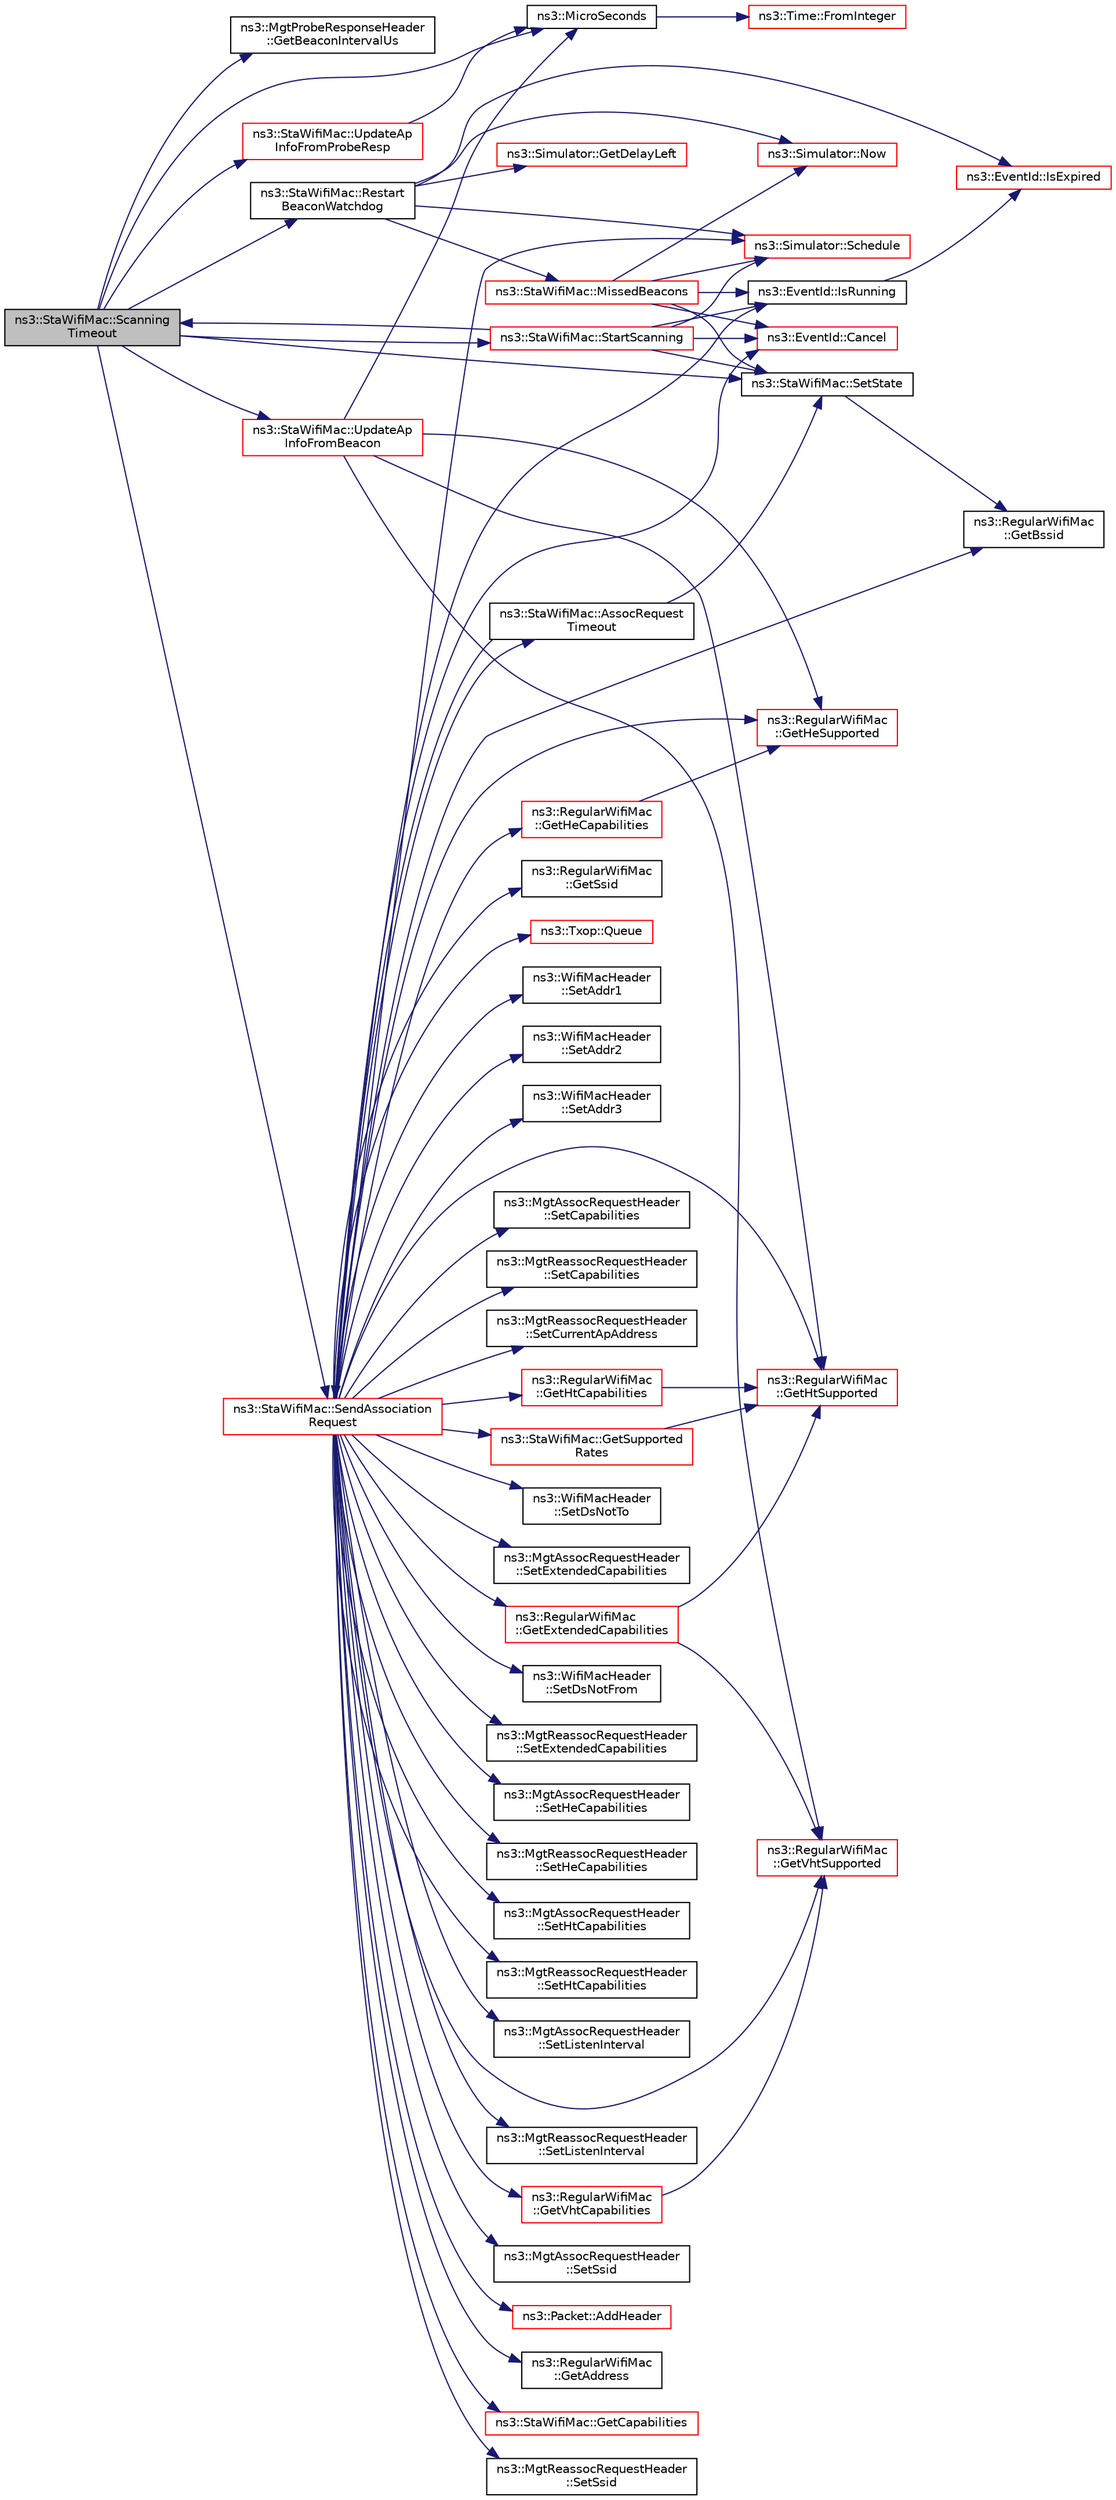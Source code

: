 digraph "ns3::StaWifiMac::ScanningTimeout"
{
 // LATEX_PDF_SIZE
  edge [fontname="Helvetica",fontsize="10",labelfontname="Helvetica",labelfontsize="10"];
  node [fontname="Helvetica",fontsize="10",shape=record];
  rankdir="LR";
  Node1 [label="ns3::StaWifiMac::Scanning\lTimeout",height=0.2,width=0.4,color="black", fillcolor="grey75", style="filled", fontcolor="black",tooltip="This method is called after wait beacon timeout or wait probe request timeout has occurred."];
  Node1 -> Node2 [color="midnightblue",fontsize="10",style="solid",fontname="Helvetica"];
  Node2 [label="ns3::MgtProbeResponseHeader\l::GetBeaconIntervalUs",height=0.2,width=0.4,color="black", fillcolor="white", style="filled",URL="$classns3_1_1_mgt_probe_response_header.html#ada0562154f9c328afd67b9071e1ac513",tooltip="Return the beacon interval in microseconds unit."];
  Node1 -> Node3 [color="midnightblue",fontsize="10",style="solid",fontname="Helvetica"];
  Node3 [label="ns3::MicroSeconds",height=0.2,width=0.4,color="black", fillcolor="white", style="filled",URL="$group__timecivil.html#ga17465a639c8d1464e76538afdd78a9f0",tooltip="Construct a Time in the indicated unit."];
  Node3 -> Node4 [color="midnightblue",fontsize="10",style="solid",fontname="Helvetica"];
  Node4 [label="ns3::Time::FromInteger",height=0.2,width=0.4,color="red", fillcolor="white", style="filled",URL="$classns3_1_1_time.html#a3e742c67b2764e75ff95f9b754d43fe9",tooltip="Create a Time equal to value in unit unit."];
  Node1 -> Node13 [color="midnightblue",fontsize="10",style="solid",fontname="Helvetica"];
  Node13 [label="ns3::StaWifiMac::Restart\lBeaconWatchdog",height=0.2,width=0.4,color="black", fillcolor="white", style="filled",URL="$classns3_1_1_sta_wifi_mac.html#a873848ee518a0190f8feb3551f3d5969",tooltip="Restarts the beacon timer."];
  Node13 -> Node14 [color="midnightblue",fontsize="10",style="solid",fontname="Helvetica"];
  Node14 [label="ns3::Simulator::GetDelayLeft",height=0.2,width=0.4,color="red", fillcolor="white", style="filled",URL="$classns3_1_1_simulator.html#af2c7b4285454aa5062bd2df2bb7a7ab9",tooltip="Get the remaining time until this event will execute."];
  Node13 -> Node67 [color="midnightblue",fontsize="10",style="solid",fontname="Helvetica"];
  Node67 [label="ns3::EventId::IsExpired",height=0.2,width=0.4,color="red", fillcolor="white", style="filled",URL="$classns3_1_1_event_id.html#acc25141054209b1a286a5471a51bd0c0",tooltip="This method is syntactic sugar for the ns3::Simulator::IsExpired method."];
  Node13 -> Node70 [color="midnightblue",fontsize="10",style="solid",fontname="Helvetica"];
  Node70 [label="ns3::StaWifiMac::MissedBeacons",height=0.2,width=0.4,color="red", fillcolor="white", style="filled",URL="$classns3_1_1_sta_wifi_mac.html#a973a8b9cda122dd3b22cda3c4073bcd1",tooltip="This method is called after we have not received a beacon from the AP."];
  Node70 -> Node71 [color="midnightblue",fontsize="10",style="solid",fontname="Helvetica"];
  Node71 [label="ns3::EventId::Cancel",height=0.2,width=0.4,color="red", fillcolor="white", style="filled",URL="$classns3_1_1_event_id.html#a993ae94e48e014e1afd47edb16db7a11",tooltip="This method is syntactic sugar for the ns3::Simulator::Cancel method."];
  Node70 -> Node74 [color="midnightblue",fontsize="10",style="solid",fontname="Helvetica"];
  Node74 [label="ns3::EventId::IsRunning",height=0.2,width=0.4,color="black", fillcolor="white", style="filled",URL="$classns3_1_1_event_id.html#a8b41e6f8c54db6bede8a7dcaf917074a",tooltip="This method is syntactic sugar for !IsExpired()."];
  Node74 -> Node67 [color="midnightblue",fontsize="10",style="solid",fontname="Helvetica"];
  Node70 -> Node53 [color="midnightblue",fontsize="10",style="solid",fontname="Helvetica"];
  Node53 [label="ns3::Simulator::Now",height=0.2,width=0.4,color="red", fillcolor="white", style="filled",URL="$classns3_1_1_simulator.html#ac3178fa975b419f7875e7105be122800",tooltip="Return the current simulation virtual time."];
  Node70 -> Node75 [color="midnightblue",fontsize="10",style="solid",fontname="Helvetica"];
  Node75 [label="ns3::Simulator::Schedule",height=0.2,width=0.4,color="red", fillcolor="white", style="filled",URL="$classns3_1_1_simulator.html#a3da7d28335c8ac0e3e86781f766df241",tooltip="Schedule an event to expire after delay."];
  Node70 -> Node87 [color="midnightblue",fontsize="10",style="solid",fontname="Helvetica"];
  Node87 [label="ns3::StaWifiMac::SetState",height=0.2,width=0.4,color="black", fillcolor="white", style="filled",URL="$classns3_1_1_sta_wifi_mac.html#a1253ad1bd7821a1aedab2a7c847993b9",tooltip="Set the current MAC state."];
  Node87 -> Node88 [color="midnightblue",fontsize="10",style="solid",fontname="Helvetica"];
  Node88 [label="ns3::RegularWifiMac\l::GetBssid",height=0.2,width=0.4,color="black", fillcolor="white", style="filled",URL="$classns3_1_1_regular_wifi_mac.html#ae94a96d4c653e4f0c6e501b54e63ee38",tooltip=" "];
  Node13 -> Node53 [color="midnightblue",fontsize="10",style="solid",fontname="Helvetica"];
  Node13 -> Node75 [color="midnightblue",fontsize="10",style="solid",fontname="Helvetica"];
  Node1 -> Node342 [color="midnightblue",fontsize="10",style="solid",fontname="Helvetica"];
  Node342 [label="ns3::StaWifiMac::SendAssociation\lRequest",height=0.2,width=0.4,color="red", fillcolor="white", style="filled",URL="$classns3_1_1_sta_wifi_mac.html#af2ab6272caa11513770336a92cd714bc",tooltip="Forward an association or reassociation request packet to the DCF."];
  Node342 -> Node93 [color="midnightblue",fontsize="10",style="solid",fontname="Helvetica"];
  Node93 [label="ns3::Packet::AddHeader",height=0.2,width=0.4,color="red", fillcolor="white", style="filled",URL="$classns3_1_1_packet.html#a465108c595a0bc592095cbcab1832ed8",tooltip="Add header to this packet."];
  Node342 -> Node343 [color="midnightblue",fontsize="10",style="solid",fontname="Helvetica"];
  Node343 [label="ns3::StaWifiMac::AssocRequest\lTimeout",height=0.2,width=0.4,color="black", fillcolor="white", style="filled",URL="$classns3_1_1_sta_wifi_mac.html#a76c7409a492791cc1c3f35d779072371",tooltip="This method is called after the association timeout occurred."];
  Node343 -> Node342 [color="midnightblue",fontsize="10",style="solid",fontname="Helvetica"];
  Node343 -> Node87 [color="midnightblue",fontsize="10",style="solid",fontname="Helvetica"];
  Node342 -> Node71 [color="midnightblue",fontsize="10",style="solid",fontname="Helvetica"];
  Node342 -> Node132 [color="midnightblue",fontsize="10",style="solid",fontname="Helvetica"];
  Node132 [label="ns3::RegularWifiMac\l::GetAddress",height=0.2,width=0.4,color="black", fillcolor="white", style="filled",URL="$classns3_1_1_regular_wifi_mac.html#aec7ede7cc93b6ec04d447b1649ab27e8",tooltip=" "];
  Node342 -> Node88 [color="midnightblue",fontsize="10",style="solid",fontname="Helvetica"];
  Node342 -> Node344 [color="midnightblue",fontsize="10",style="solid",fontname="Helvetica"];
  Node344 [label="ns3::StaWifiMac::GetCapabilities",height=0.2,width=0.4,color="red", fillcolor="white", style="filled",URL="$classns3_1_1_sta_wifi_mac.html#a0397f8405807807b4dab2e1271260d69",tooltip="Return the Capability information of the current STA."];
  Node342 -> Node135 [color="midnightblue",fontsize="10",style="solid",fontname="Helvetica"];
  Node135 [label="ns3::RegularWifiMac\l::GetExtendedCapabilities",height=0.2,width=0.4,color="red", fillcolor="white", style="filled",URL="$classns3_1_1_regular_wifi_mac.html#a243c2648b9d9b54cf6b056f1d4124171",tooltip="Return the extended capabilities of the device."];
  Node135 -> Node136 [color="midnightblue",fontsize="10",style="solid",fontname="Helvetica"];
  Node136 [label="ns3::RegularWifiMac\l::GetHtSupported",height=0.2,width=0.4,color="red", fillcolor="white", style="filled",URL="$classns3_1_1_regular_wifi_mac.html#a9b3ffa51f38fbdb175b811dddb83b90e",tooltip="Return whether the device supports HT."];
  Node135 -> Node140 [color="midnightblue",fontsize="10",style="solid",fontname="Helvetica"];
  Node140 [label="ns3::RegularWifiMac\l::GetVhtSupported",height=0.2,width=0.4,color="red", fillcolor="white", style="filled",URL="$classns3_1_1_regular_wifi_mac.html#aec05eb1ee6425e02651bab0cffc4b60a",tooltip="Return whether the device supports VHT."];
  Node342 -> Node145 [color="midnightblue",fontsize="10",style="solid",fontname="Helvetica"];
  Node145 [label="ns3::RegularWifiMac\l::GetHeCapabilities",height=0.2,width=0.4,color="red", fillcolor="white", style="filled",URL="$classns3_1_1_regular_wifi_mac.html#adf97076ae2932e9d28c40e842a338d7d",tooltip="Return the HE capabilities of the device."];
  Node145 -> Node149 [color="midnightblue",fontsize="10",style="solid",fontname="Helvetica"];
  Node149 [label="ns3::RegularWifiMac\l::GetHeSupported",height=0.2,width=0.4,color="red", fillcolor="white", style="filled",URL="$classns3_1_1_regular_wifi_mac.html#a732aef31f554ded767ffec1beb12efe5",tooltip="Return whether the device supports HE."];
  Node342 -> Node149 [color="midnightblue",fontsize="10",style="solid",fontname="Helvetica"];
  Node342 -> Node167 [color="midnightblue",fontsize="10",style="solid",fontname="Helvetica"];
  Node167 [label="ns3::RegularWifiMac\l::GetHtCapabilities",height=0.2,width=0.4,color="red", fillcolor="white", style="filled",URL="$classns3_1_1_regular_wifi_mac.html#ad51001e4ea7ef05fb584002b158a4e3e",tooltip="Return the HT capabilities of the device."];
  Node167 -> Node136 [color="midnightblue",fontsize="10",style="solid",fontname="Helvetica"];
  Node342 -> Node136 [color="midnightblue",fontsize="10",style="solid",fontname="Helvetica"];
  Node342 -> Node187 [color="midnightblue",fontsize="10",style="solid",fontname="Helvetica"];
  Node187 [label="ns3::RegularWifiMac\l::GetSsid",height=0.2,width=0.4,color="black", fillcolor="white", style="filled",URL="$classns3_1_1_regular_wifi_mac.html#acffe8d4db892391c9fe5f2365edeb4b5",tooltip=" "];
  Node342 -> Node188 [color="midnightblue",fontsize="10",style="solid",fontname="Helvetica"];
  Node188 [label="ns3::StaWifiMac::GetSupported\lRates",height=0.2,width=0.4,color="red", fillcolor="white", style="filled",URL="$classns3_1_1_sta_wifi_mac.html#a484da19ff4bb12683c7c77c68f45c458",tooltip="Return an instance of SupportedRates that contains all rates that we support including HT rates."];
  Node188 -> Node136 [color="midnightblue",fontsize="10",style="solid",fontname="Helvetica"];
  Node342 -> Node197 [color="midnightblue",fontsize="10",style="solid",fontname="Helvetica"];
  Node197 [label="ns3::RegularWifiMac\l::GetVhtCapabilities",height=0.2,width=0.4,color="red", fillcolor="white", style="filled",URL="$classns3_1_1_regular_wifi_mac.html#a016a83d8f0d89790ac9c177fa2d6751e",tooltip="Return the VHT capabilities of the device."];
  Node197 -> Node140 [color="midnightblue",fontsize="10",style="solid",fontname="Helvetica"];
  Node342 -> Node140 [color="midnightblue",fontsize="10",style="solid",fontname="Helvetica"];
  Node342 -> Node74 [color="midnightblue",fontsize="10",style="solid",fontname="Helvetica"];
  Node342 -> Node212 [color="midnightblue",fontsize="10",style="solid",fontname="Helvetica"];
  Node212 [label="ns3::Txop::Queue",height=0.2,width=0.4,color="red", fillcolor="white", style="filled",URL="$classns3_1_1_txop.html#ae0a0bbafaed367559bce8c10c184666f",tooltip=" "];
  Node342 -> Node75 [color="midnightblue",fontsize="10",style="solid",fontname="Helvetica"];
  Node342 -> Node330 [color="midnightblue",fontsize="10",style="solid",fontname="Helvetica"];
  Node330 [label="ns3::WifiMacHeader\l::SetAddr1",height=0.2,width=0.4,color="black", fillcolor="white", style="filled",URL="$classns3_1_1_wifi_mac_header.html#a6478a02b80d5c01657714c5c7a0ae1cb",tooltip="Fill the Address 1 field with the given address."];
  Node342 -> Node331 [color="midnightblue",fontsize="10",style="solid",fontname="Helvetica"];
  Node331 [label="ns3::WifiMacHeader\l::SetAddr2",height=0.2,width=0.4,color="black", fillcolor="white", style="filled",URL="$classns3_1_1_wifi_mac_header.html#ab6a0efdc43d39b5da5d17eae9665271d",tooltip="Fill the Address 2 field with the given address."];
  Node342 -> Node332 [color="midnightblue",fontsize="10",style="solid",fontname="Helvetica"];
  Node332 [label="ns3::WifiMacHeader\l::SetAddr3",height=0.2,width=0.4,color="black", fillcolor="white", style="filled",URL="$classns3_1_1_wifi_mac_header.html#ace2fd1624db247bd42cbe9182996bb0e",tooltip="Fill the Address 3 field with the given address."];
  Node342 -> Node353 [color="midnightblue",fontsize="10",style="solid",fontname="Helvetica"];
  Node353 [label="ns3::MgtAssocRequestHeader\l::SetCapabilities",height=0.2,width=0.4,color="black", fillcolor="white", style="filled",URL="$classns3_1_1_mgt_assoc_request_header.html#ab3534737c8397ce42b0cca1680e50321",tooltip="Set the Capability information."];
  Node342 -> Node354 [color="midnightblue",fontsize="10",style="solid",fontname="Helvetica"];
  Node354 [label="ns3::MgtReassocRequestHeader\l::SetCapabilities",height=0.2,width=0.4,color="black", fillcolor="white", style="filled",URL="$classns3_1_1_mgt_reassoc_request_header.html#a3d70d9bdf016ef7010dd8d84077ab8bf",tooltip="Set the Capability information."];
  Node342 -> Node355 [color="midnightblue",fontsize="10",style="solid",fontname="Helvetica"];
  Node355 [label="ns3::MgtReassocRequestHeader\l::SetCurrentApAddress",height=0.2,width=0.4,color="black", fillcolor="white", style="filled",URL="$classns3_1_1_mgt_reassoc_request_header.html#ae69c3dcc07b5884960871368e78f1b61",tooltip="Set the address of the current access point."];
  Node342 -> Node333 [color="midnightblue",fontsize="10",style="solid",fontname="Helvetica"];
  Node333 [label="ns3::WifiMacHeader\l::SetDsNotFrom",height=0.2,width=0.4,color="black", fillcolor="white", style="filled",URL="$classns3_1_1_wifi_mac_header.html#a02edeb349da4aacc6b376fcf76ff99cc",tooltip="Un-set the From DS bit in the Frame Control field."];
  Node342 -> Node334 [color="midnightblue",fontsize="10",style="solid",fontname="Helvetica"];
  Node334 [label="ns3::WifiMacHeader\l::SetDsNotTo",height=0.2,width=0.4,color="black", fillcolor="white", style="filled",URL="$classns3_1_1_wifi_mac_header.html#a977cd5a09062bfc3660a23acdebd75ec",tooltip="Un-set the To DS bit in the Frame Control field."];
  Node342 -> Node356 [color="midnightblue",fontsize="10",style="solid",fontname="Helvetica"];
  Node356 [label="ns3::MgtAssocRequestHeader\l::SetExtendedCapabilities",height=0.2,width=0.4,color="black", fillcolor="white", style="filled",URL="$classns3_1_1_mgt_assoc_request_header.html#a56cde7db10d2adf60aa18085f4c58ed8",tooltip="Set the Extended Capabilities."];
  Node342 -> Node357 [color="midnightblue",fontsize="10",style="solid",fontname="Helvetica"];
  Node357 [label="ns3::MgtReassocRequestHeader\l::SetExtendedCapabilities",height=0.2,width=0.4,color="black", fillcolor="white", style="filled",URL="$classns3_1_1_mgt_reassoc_request_header.html#a88a83d7f75eb402bc1c7cab6ba243402",tooltip="Set the Extended Capabilities."];
  Node342 -> Node358 [color="midnightblue",fontsize="10",style="solid",fontname="Helvetica"];
  Node358 [label="ns3::MgtAssocRequestHeader\l::SetHeCapabilities",height=0.2,width=0.4,color="black", fillcolor="white", style="filled",URL="$classns3_1_1_mgt_assoc_request_header.html#a0457b2b26f92f9763aaf87758b705b2a",tooltip="Set the HE capabilities."];
  Node342 -> Node359 [color="midnightblue",fontsize="10",style="solid",fontname="Helvetica"];
  Node359 [label="ns3::MgtReassocRequestHeader\l::SetHeCapabilities",height=0.2,width=0.4,color="black", fillcolor="white", style="filled",URL="$classns3_1_1_mgt_reassoc_request_header.html#addd4613b27710fd7f9b356bc62f6059b",tooltip="Set the HE capabilities."];
  Node342 -> Node360 [color="midnightblue",fontsize="10",style="solid",fontname="Helvetica"];
  Node360 [label="ns3::MgtAssocRequestHeader\l::SetHtCapabilities",height=0.2,width=0.4,color="black", fillcolor="white", style="filled",URL="$classns3_1_1_mgt_assoc_request_header.html#a4e0632c8d60a3b152d6be50c7f1991ca",tooltip="Set the HT capabilities."];
  Node342 -> Node361 [color="midnightblue",fontsize="10",style="solid",fontname="Helvetica"];
  Node361 [label="ns3::MgtReassocRequestHeader\l::SetHtCapabilities",height=0.2,width=0.4,color="black", fillcolor="white", style="filled",URL="$classns3_1_1_mgt_reassoc_request_header.html#a3b8755baf4343ad821e6ae58cc618d36",tooltip="Set the HT capabilities."];
  Node342 -> Node362 [color="midnightblue",fontsize="10",style="solid",fontname="Helvetica"];
  Node362 [label="ns3::MgtAssocRequestHeader\l::SetListenInterval",height=0.2,width=0.4,color="black", fillcolor="white", style="filled",URL="$classns3_1_1_mgt_assoc_request_header.html#a8720f57ef6469e81c3835565ee68c298",tooltip="Set the listen interval."];
  Node342 -> Node363 [color="midnightblue",fontsize="10",style="solid",fontname="Helvetica"];
  Node363 [label="ns3::MgtReassocRequestHeader\l::SetListenInterval",height=0.2,width=0.4,color="black", fillcolor="white", style="filled",URL="$classns3_1_1_mgt_reassoc_request_header.html#a99c28ab6839b3284fdbf060001cb7212",tooltip="Set the listen interval."];
  Node342 -> Node364 [color="midnightblue",fontsize="10",style="solid",fontname="Helvetica"];
  Node364 [label="ns3::MgtAssocRequestHeader\l::SetSsid",height=0.2,width=0.4,color="black", fillcolor="white", style="filled",URL="$classns3_1_1_mgt_assoc_request_header.html#a80438a5c46683abb3ba58264b83bcb84",tooltip="Set the Service Set Identifier (SSID)."];
  Node342 -> Node365 [color="midnightblue",fontsize="10",style="solid",fontname="Helvetica"];
  Node365 [label="ns3::MgtReassocRequestHeader\l::SetSsid",height=0.2,width=0.4,color="black", fillcolor="white", style="filled",URL="$classns3_1_1_mgt_reassoc_request_header.html#a68cd07d6fc288e6b9ddf2f092a0d6885",tooltip="Set the Service Set Identifier (SSID)."];
  Node1 -> Node87 [color="midnightblue",fontsize="10",style="solid",fontname="Helvetica"];
  Node1 -> Node90 [color="midnightblue",fontsize="10",style="solid",fontname="Helvetica"];
  Node90 [label="ns3::StaWifiMac::StartScanning",height=0.2,width=0.4,color="red", fillcolor="white", style="filled",URL="$classns3_1_1_sta_wifi_mac.html#a9c007448763eb89846914c4c836cacc1",tooltip="Start the scanning process which trigger active or passive scanning based on the active probing flag."];
  Node90 -> Node71 [color="midnightblue",fontsize="10",style="solid",fontname="Helvetica"];
  Node90 -> Node74 [color="midnightblue",fontsize="10",style="solid",fontname="Helvetica"];
  Node90 -> Node1 [color="midnightblue",fontsize="10",style="solid",fontname="Helvetica"];
  Node90 -> Node75 [color="midnightblue",fontsize="10",style="solid",fontname="Helvetica"];
  Node90 -> Node87 [color="midnightblue",fontsize="10",style="solid",fontname="Helvetica"];
  Node1 -> Node370 [color="midnightblue",fontsize="10",style="solid",fontname="Helvetica"];
  Node370 [label="ns3::StaWifiMac::UpdateAp\lInfoFromBeacon",height=0.2,width=0.4,color="red", fillcolor="white", style="filled",URL="$classns3_1_1_sta_wifi_mac.html#a242fea4aa708280497d93f94dbb8a142",tooltip="Update associated AP's information from beacon."];
  Node370 -> Node149 [color="midnightblue",fontsize="10",style="solid",fontname="Helvetica"];
  Node370 -> Node136 [color="midnightblue",fontsize="10",style="solid",fontname="Helvetica"];
  Node370 -> Node140 [color="midnightblue",fontsize="10",style="solid",fontname="Helvetica"];
  Node370 -> Node3 [color="midnightblue",fontsize="10",style="solid",fontname="Helvetica"];
  Node1 -> Node439 [color="midnightblue",fontsize="10",style="solid",fontname="Helvetica"];
  Node439 [label="ns3::StaWifiMac::UpdateAp\lInfoFromProbeResp",height=0.2,width=0.4,color="red", fillcolor="white", style="filled",URL="$classns3_1_1_sta_wifi_mac.html#a1a40177fb80bfd5029f083d53b42f787",tooltip="Update AP's information from probe response."];
  Node439 -> Node3 [color="midnightblue",fontsize="10",style="solid",fontname="Helvetica"];
}
